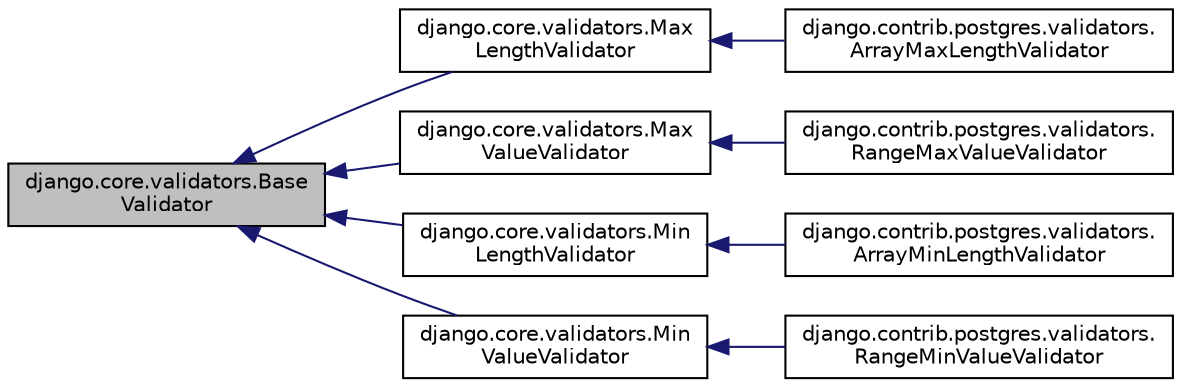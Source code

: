 digraph "django.core.validators.BaseValidator"
{
 // LATEX_PDF_SIZE
  edge [fontname="Helvetica",fontsize="10",labelfontname="Helvetica",labelfontsize="10"];
  node [fontname="Helvetica",fontsize="10",shape=record];
  rankdir="LR";
  Node1 [label="django.core.validators.Base\lValidator",height=0.2,width=0.4,color="black", fillcolor="grey75", style="filled", fontcolor="black",tooltip=" "];
  Node1 -> Node2 [dir="back",color="midnightblue",fontsize="10",style="solid",fontname="Helvetica"];
  Node2 [label="django.core.validators.Max\lLengthValidator",height=0.2,width=0.4,color="black", fillcolor="white", style="filled",URL="$classdjango_1_1core_1_1validators_1_1_max_length_validator.html",tooltip=" "];
  Node2 -> Node3 [dir="back",color="midnightblue",fontsize="10",style="solid",fontname="Helvetica"];
  Node3 [label="django.contrib.postgres.validators.\lArrayMaxLengthValidator",height=0.2,width=0.4,color="black", fillcolor="white", style="filled",URL="$classdjango_1_1contrib_1_1postgres_1_1validators_1_1_array_max_length_validator.html",tooltip=" "];
  Node1 -> Node4 [dir="back",color="midnightblue",fontsize="10",style="solid",fontname="Helvetica"];
  Node4 [label="django.core.validators.Max\lValueValidator",height=0.2,width=0.4,color="black", fillcolor="white", style="filled",URL="$classdjango_1_1core_1_1validators_1_1_max_value_validator.html",tooltip=" "];
  Node4 -> Node5 [dir="back",color="midnightblue",fontsize="10",style="solid",fontname="Helvetica"];
  Node5 [label="django.contrib.postgres.validators.\lRangeMaxValueValidator",height=0.2,width=0.4,color="black", fillcolor="white", style="filled",URL="$classdjango_1_1contrib_1_1postgres_1_1validators_1_1_range_max_value_validator.html",tooltip=" "];
  Node1 -> Node6 [dir="back",color="midnightblue",fontsize="10",style="solid",fontname="Helvetica"];
  Node6 [label="django.core.validators.Min\lLengthValidator",height=0.2,width=0.4,color="black", fillcolor="white", style="filled",URL="$classdjango_1_1core_1_1validators_1_1_min_length_validator.html",tooltip=" "];
  Node6 -> Node7 [dir="back",color="midnightblue",fontsize="10",style="solid",fontname="Helvetica"];
  Node7 [label="django.contrib.postgres.validators.\lArrayMinLengthValidator",height=0.2,width=0.4,color="black", fillcolor="white", style="filled",URL="$classdjango_1_1contrib_1_1postgres_1_1validators_1_1_array_min_length_validator.html",tooltip=" "];
  Node1 -> Node8 [dir="back",color="midnightblue",fontsize="10",style="solid",fontname="Helvetica"];
  Node8 [label="django.core.validators.Min\lValueValidator",height=0.2,width=0.4,color="black", fillcolor="white", style="filled",URL="$classdjango_1_1core_1_1validators_1_1_min_value_validator.html",tooltip=" "];
  Node8 -> Node9 [dir="back",color="midnightblue",fontsize="10",style="solid",fontname="Helvetica"];
  Node9 [label="django.contrib.postgres.validators.\lRangeMinValueValidator",height=0.2,width=0.4,color="black", fillcolor="white", style="filled",URL="$classdjango_1_1contrib_1_1postgres_1_1validators_1_1_range_min_value_validator.html",tooltip=" "];
}
